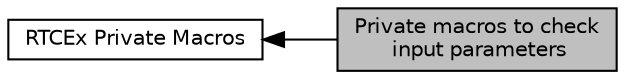 digraph "Private macros to check input parameters"
{
  edge [fontname="Helvetica",fontsize="10",labelfontname="Helvetica",labelfontsize="10"];
  node [fontname="Helvetica",fontsize="10",shape=box];
  rankdir=LR;
  Node1 [label="Private macros to check\l input parameters",height=0.2,width=0.4,color="black", fillcolor="grey75", style="filled", fontcolor="black",tooltip=" "];
  Node2 [label="RTCEx Private Macros",height=0.2,width=0.4,color="black", fillcolor="white", style="filled",URL="$group___r_t_c_ex___private___macros.html",tooltip=" "];
  Node2->Node1 [shape=plaintext, dir="back", style="solid"];
}
